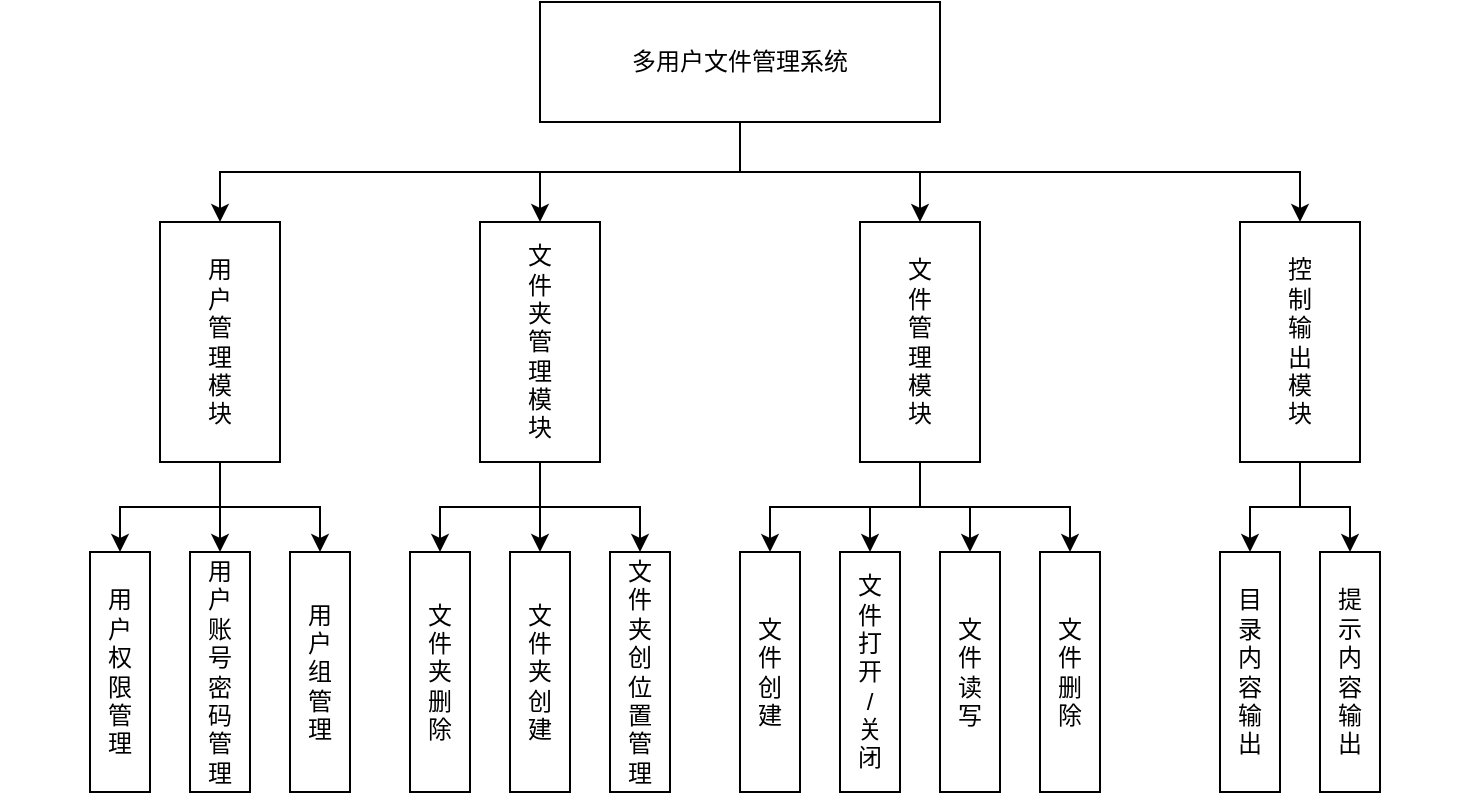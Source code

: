 <mxfile version="12.4.2" type="device" pages="1"><diagram id="04dK7EYbaKqgSzQuSPwZ" name="第 1 页"><mxGraphModel dx="885" dy="666" grid="1" gridSize="10" guides="1" tooltips="1" connect="1" arrows="1" fold="1" page="1" pageScale="1" pageWidth="1920" pageHeight="1200" math="0" shadow="0"><root><mxCell id="0"/><mxCell id="1" parent="0"/><mxCell id="4RXcb1mczDcKTs8zVtez-25" style="edgeStyle=orthogonalEdgeStyle;rounded=0;orthogonalLoop=1;jettySize=auto;html=1;exitX=0.5;exitY=1;exitDx=0;exitDy=0;entryX=0;entryY=0.5;entryDx=0;entryDy=0;" edge="1" parent="1" source="4RXcb1mczDcKTs8zVtez-1" target="4RXcb1mczDcKTs8zVtez-2"><mxGeometry relative="1" as="geometry"/></mxCell><mxCell id="4RXcb1mczDcKTs8zVtez-26" style="edgeStyle=orthogonalEdgeStyle;rounded=0;orthogonalLoop=1;jettySize=auto;html=1;exitX=0.5;exitY=1;exitDx=0;exitDy=0;entryX=0;entryY=0.5;entryDx=0;entryDy=0;" edge="1" parent="1" source="4RXcb1mczDcKTs8zVtez-1" target="4RXcb1mczDcKTs8zVtez-4"><mxGeometry relative="1" as="geometry"/></mxCell><mxCell id="4RXcb1mczDcKTs8zVtez-27" style="edgeStyle=orthogonalEdgeStyle;rounded=0;orthogonalLoop=1;jettySize=auto;html=1;exitX=0.5;exitY=1;exitDx=0;exitDy=0;entryX=0;entryY=0.5;entryDx=0;entryDy=0;" edge="1" parent="1" source="4RXcb1mczDcKTs8zVtez-1" target="4RXcb1mczDcKTs8zVtez-3"><mxGeometry relative="1" as="geometry"/></mxCell><mxCell id="4RXcb1mczDcKTs8zVtez-28" style="edgeStyle=orthogonalEdgeStyle;rounded=0;orthogonalLoop=1;jettySize=auto;html=1;exitX=0.5;exitY=1;exitDx=0;exitDy=0;entryX=0;entryY=0.5;entryDx=0;entryDy=0;" edge="1" parent="1" source="4RXcb1mczDcKTs8zVtez-1" target="4RXcb1mczDcKTs8zVtez-5"><mxGeometry relative="1" as="geometry"/></mxCell><mxCell id="4RXcb1mczDcKTs8zVtez-1" value="多用户文件管理系统" style="rounded=0;whiteSpace=wrap;html=1;" vertex="1" parent="1"><mxGeometry x="400" y="70" width="200" height="60" as="geometry"/></mxCell><mxCell id="4RXcb1mczDcKTs8zVtez-29" style="edgeStyle=orthogonalEdgeStyle;rounded=0;orthogonalLoop=1;jettySize=auto;html=1;exitX=1;exitY=0.5;exitDx=0;exitDy=0;" edge="1" parent="1" source="4RXcb1mczDcKTs8zVtez-2" target="4RXcb1mczDcKTs8zVtez-6"><mxGeometry relative="1" as="geometry"/></mxCell><mxCell id="4RXcb1mczDcKTs8zVtez-30" style="edgeStyle=orthogonalEdgeStyle;rounded=0;orthogonalLoop=1;jettySize=auto;html=1;exitX=1;exitY=0.5;exitDx=0;exitDy=0;entryX=0;entryY=0.5;entryDx=0;entryDy=0;" edge="1" parent="1" source="4RXcb1mczDcKTs8zVtez-2" target="4RXcb1mczDcKTs8zVtez-7"><mxGeometry relative="1" as="geometry"/></mxCell><mxCell id="4RXcb1mczDcKTs8zVtez-31" style="edgeStyle=orthogonalEdgeStyle;rounded=0;orthogonalLoop=1;jettySize=auto;html=1;exitX=1;exitY=0.5;exitDx=0;exitDy=0;" edge="1" parent="1" source="4RXcb1mczDcKTs8zVtez-2" target="4RXcb1mczDcKTs8zVtez-8"><mxGeometry relative="1" as="geometry"/></mxCell><mxCell id="4RXcb1mczDcKTs8zVtez-2" value="用&lt;br&gt;户&lt;br&gt;管&lt;br&gt;理&lt;br&gt;模&lt;br&gt;块" style="rounded=0;whiteSpace=wrap;html=1;rotation=90;verticalAlign=middle;horizontal=0;" vertex="1" parent="1"><mxGeometry x="180" y="210" width="120" height="60" as="geometry"/></mxCell><mxCell id="4RXcb1mczDcKTs8zVtez-38" style="edgeStyle=orthogonalEdgeStyle;rounded=0;orthogonalLoop=1;jettySize=auto;html=1;exitX=1;exitY=0.5;exitDx=0;exitDy=0;entryX=0;entryY=0.5;entryDx=0;entryDy=0;" edge="1" parent="1" source="4RXcb1mczDcKTs8zVtez-3" target="4RXcb1mczDcKTs8zVtez-15"><mxGeometry relative="1" as="geometry"/></mxCell><mxCell id="4RXcb1mczDcKTs8zVtez-39" style="edgeStyle=orthogonalEdgeStyle;rounded=0;orthogonalLoop=1;jettySize=auto;html=1;exitX=1;exitY=0.5;exitDx=0;exitDy=0;entryX=0;entryY=0.5;entryDx=0;entryDy=0;" edge="1" parent="1" source="4RXcb1mczDcKTs8zVtez-3" target="4RXcb1mczDcKTs8zVtez-18"><mxGeometry relative="1" as="geometry"/></mxCell><mxCell id="4RXcb1mczDcKTs8zVtez-40" style="edgeStyle=orthogonalEdgeStyle;rounded=0;orthogonalLoop=1;jettySize=auto;html=1;exitX=1;exitY=0.5;exitDx=0;exitDy=0;entryX=0;entryY=0.5;entryDx=0;entryDy=0;" edge="1" parent="1" source="4RXcb1mczDcKTs8zVtez-3" target="4RXcb1mczDcKTs8zVtez-17"><mxGeometry relative="1" as="geometry"/></mxCell><mxCell id="4RXcb1mczDcKTs8zVtez-41" style="edgeStyle=orthogonalEdgeStyle;rounded=0;orthogonalLoop=1;jettySize=auto;html=1;exitX=1;exitY=0.5;exitDx=0;exitDy=0;entryX=0;entryY=0.5;entryDx=0;entryDy=0;" edge="1" parent="1" source="4RXcb1mczDcKTs8zVtez-3" target="4RXcb1mczDcKTs8zVtez-16"><mxGeometry relative="1" as="geometry"/></mxCell><mxCell id="4RXcb1mczDcKTs8zVtez-3" value="文&lt;br&gt;件&lt;br&gt;管&lt;br&gt;理&lt;br&gt;模&lt;br&gt;块" style="rounded=0;whiteSpace=wrap;html=1;rotation=90;verticalAlign=middle;horizontal=0;" vertex="1" parent="1"><mxGeometry x="530" y="210" width="120" height="60" as="geometry"/></mxCell><mxCell id="4RXcb1mczDcKTs8zVtez-35" style="edgeStyle=orthogonalEdgeStyle;rounded=0;orthogonalLoop=1;jettySize=auto;html=1;exitX=1;exitY=0.5;exitDx=0;exitDy=0;" edge="1" parent="1" source="4RXcb1mczDcKTs8zVtez-4" target="4RXcb1mczDcKTs8zVtez-11"><mxGeometry relative="1" as="geometry"/></mxCell><mxCell id="4RXcb1mczDcKTs8zVtez-36" style="edgeStyle=orthogonalEdgeStyle;rounded=0;orthogonalLoop=1;jettySize=auto;html=1;exitX=1;exitY=0.5;exitDx=0;exitDy=0;entryX=0;entryY=0.5;entryDx=0;entryDy=0;" edge="1" parent="1" source="4RXcb1mczDcKTs8zVtez-4" target="4RXcb1mczDcKTs8zVtez-12"><mxGeometry relative="1" as="geometry"/></mxCell><mxCell id="4RXcb1mczDcKTs8zVtez-37" style="edgeStyle=orthogonalEdgeStyle;rounded=0;orthogonalLoop=1;jettySize=auto;html=1;exitX=1;exitY=0.5;exitDx=0;exitDy=0;entryX=0;entryY=0.5;entryDx=0;entryDy=0;" edge="1" parent="1" source="4RXcb1mczDcKTs8zVtez-4" target="4RXcb1mczDcKTs8zVtez-13"><mxGeometry relative="1" as="geometry"/></mxCell><mxCell id="4RXcb1mczDcKTs8zVtez-4" value="文&lt;br&gt;件&lt;br&gt;夹&lt;br&gt;管&lt;br&gt;理&lt;br&gt;模&lt;br&gt;块" style="rounded=0;whiteSpace=wrap;html=1;rotation=90;verticalAlign=middle;horizontal=0;" vertex="1" parent="1"><mxGeometry x="340" y="210" width="120" height="60" as="geometry"/></mxCell><mxCell id="4RXcb1mczDcKTs8zVtez-43" style="edgeStyle=orthogonalEdgeStyle;rounded=0;orthogonalLoop=1;jettySize=auto;html=1;exitX=1;exitY=0.5;exitDx=0;exitDy=0;entryX=0;entryY=0.5;entryDx=0;entryDy=0;" edge="1" parent="1" source="4RXcb1mczDcKTs8zVtez-5" target="4RXcb1mczDcKTs8zVtez-21"><mxGeometry relative="1" as="geometry"/></mxCell><mxCell id="4RXcb1mczDcKTs8zVtez-44" style="edgeStyle=orthogonalEdgeStyle;rounded=0;orthogonalLoop=1;jettySize=auto;html=1;exitX=1;exitY=0.5;exitDx=0;exitDy=0;entryX=0;entryY=0.5;entryDx=0;entryDy=0;" edge="1" parent="1" source="4RXcb1mczDcKTs8zVtez-5" target="4RXcb1mczDcKTs8zVtez-22"><mxGeometry relative="1" as="geometry"/></mxCell><mxCell id="4RXcb1mczDcKTs8zVtez-5" value="控&lt;br&gt;制&lt;br&gt;输&lt;br&gt;出&lt;br&gt;模&lt;br&gt;块" style="rounded=0;whiteSpace=wrap;html=1;rotation=90;verticalAlign=middle;horizontal=0;" vertex="1" parent="1"><mxGeometry x="720" y="210" width="120" height="60" as="geometry"/></mxCell><mxCell id="4RXcb1mczDcKTs8zVtez-9" value="" style="group" vertex="1" connectable="0" parent="1"><mxGeometry x="130" y="390" width="220" height="30" as="geometry"/></mxCell><mxCell id="4RXcb1mczDcKTs8zVtez-6" value="用&lt;br&gt;户&lt;br&gt;权&lt;br&gt;限&lt;br&gt;管&lt;br&gt;理" style="rounded=0;whiteSpace=wrap;html=1;rotation=90;verticalAlign=middle;horizontal=0;" vertex="1" parent="4RXcb1mczDcKTs8zVtez-9"><mxGeometry width="120" height="30" as="geometry"/></mxCell><mxCell id="4RXcb1mczDcKTs8zVtez-7" value="用&lt;br&gt;户&lt;br&gt;账&lt;br&gt;号&lt;br&gt;密&lt;br&gt;码&lt;br&gt;管&lt;br&gt;理" style="rounded=0;whiteSpace=wrap;html=1;rotation=90;verticalAlign=middle;horizontal=0;" vertex="1" parent="4RXcb1mczDcKTs8zVtez-9"><mxGeometry x="50" width="120" height="30" as="geometry"/></mxCell><mxCell id="4RXcb1mczDcKTs8zVtez-8" value="用&lt;br&gt;户&lt;br&gt;组&lt;br&gt;管&lt;br&gt;理" style="rounded=0;whiteSpace=wrap;html=1;rotation=90;verticalAlign=middle;horizontal=0;" vertex="1" parent="4RXcb1mczDcKTs8zVtez-9"><mxGeometry x="100" width="120" height="30" as="geometry"/></mxCell><mxCell id="4RXcb1mczDcKTs8zVtez-14" value="" style="group" vertex="1" connectable="0" parent="1"><mxGeometry x="290" y="390" width="220" height="30" as="geometry"/></mxCell><mxCell id="4RXcb1mczDcKTs8zVtez-11" value="文&lt;br&gt;件&lt;br&gt;夹&lt;br&gt;删&lt;br&gt;除" style="rounded=0;whiteSpace=wrap;html=1;rotation=90;verticalAlign=middle;horizontal=0;" vertex="1" parent="4RXcb1mczDcKTs8zVtez-14"><mxGeometry width="120" height="30" as="geometry"/></mxCell><mxCell id="4RXcb1mczDcKTs8zVtez-12" value="文&lt;br&gt;件&lt;br&gt;夹&lt;br&gt;创&lt;br&gt;建" style="rounded=0;whiteSpace=wrap;html=1;rotation=90;verticalAlign=middle;horizontal=0;" vertex="1" parent="4RXcb1mczDcKTs8zVtez-14"><mxGeometry x="50" width="120" height="30" as="geometry"/></mxCell><mxCell id="4RXcb1mczDcKTs8zVtez-13" value="文&lt;br&gt;件&lt;br&gt;夹&lt;br&gt;创&lt;br&gt;位&lt;br&gt;置&lt;br&gt;管&lt;br&gt;理" style="rounded=0;whiteSpace=wrap;html=1;rotation=90;verticalAlign=middle;horizontal=0;" vertex="1" parent="4RXcb1mczDcKTs8zVtez-14"><mxGeometry x="100" width="120" height="30" as="geometry"/></mxCell><mxCell id="4RXcb1mczDcKTs8zVtez-20" value="" style="group" vertex="1" connectable="0" parent="1"><mxGeometry x="455" y="390" width="270" height="30" as="geometry"/></mxCell><mxCell id="4RXcb1mczDcKTs8zVtez-15" value="文&lt;br&gt;件&lt;br&gt;创&lt;br&gt;建" style="rounded=0;whiteSpace=wrap;html=1;rotation=90;verticalAlign=middle;horizontal=0;" vertex="1" parent="4RXcb1mczDcKTs8zVtez-20"><mxGeometry width="120" height="30" as="geometry"/></mxCell><mxCell id="4RXcb1mczDcKTs8zVtez-16" value="文&lt;br&gt;件&lt;br&gt;删&lt;br&gt;除" style="rounded=0;whiteSpace=wrap;html=1;rotation=90;verticalAlign=middle;horizontal=0;" vertex="1" parent="4RXcb1mczDcKTs8zVtez-20"><mxGeometry x="150" width="120" height="30" as="geometry"/></mxCell><mxCell id="4RXcb1mczDcKTs8zVtez-17" value="文&lt;br&gt;件&lt;br&gt;读&lt;br&gt;写" style="rounded=0;whiteSpace=wrap;html=1;rotation=90;verticalAlign=middle;horizontal=0;" vertex="1" parent="4RXcb1mczDcKTs8zVtez-20"><mxGeometry x="100" width="120" height="30" as="geometry"/></mxCell><mxCell id="4RXcb1mczDcKTs8zVtez-18" value="文&lt;br&gt;件&lt;br&gt;打&lt;br&gt;开&lt;br&gt;/&lt;br&gt;关&lt;br&gt;闭" style="rounded=0;whiteSpace=wrap;html=1;rotation=90;verticalAlign=middle;horizontal=0;" vertex="1" parent="4RXcb1mczDcKTs8zVtez-20"><mxGeometry x="50" width="120" height="30" as="geometry"/></mxCell><mxCell id="4RXcb1mczDcKTs8zVtez-23" value="" style="group" vertex="1" connectable="0" parent="1"><mxGeometry x="695" y="390" width="170" height="30" as="geometry"/></mxCell><mxCell id="4RXcb1mczDcKTs8zVtez-21" value="目&lt;br&gt;录&lt;br&gt;内&lt;br&gt;容&lt;br&gt;输&lt;br&gt;出" style="rounded=0;whiteSpace=wrap;html=1;rotation=90;verticalAlign=middle;horizontal=0;" vertex="1" parent="4RXcb1mczDcKTs8zVtez-23"><mxGeometry width="120" height="30" as="geometry"/></mxCell><mxCell id="4RXcb1mczDcKTs8zVtez-22" value="提&lt;br&gt;示&lt;br&gt;内&lt;br&gt;容&lt;br&gt;输&lt;br&gt;出" style="rounded=0;whiteSpace=wrap;html=1;rotation=90;verticalAlign=middle;horizontal=0;" vertex="1" parent="4RXcb1mczDcKTs8zVtez-23"><mxGeometry x="50" width="120" height="30" as="geometry"/></mxCell></root></mxGraphModel></diagram></mxfile>